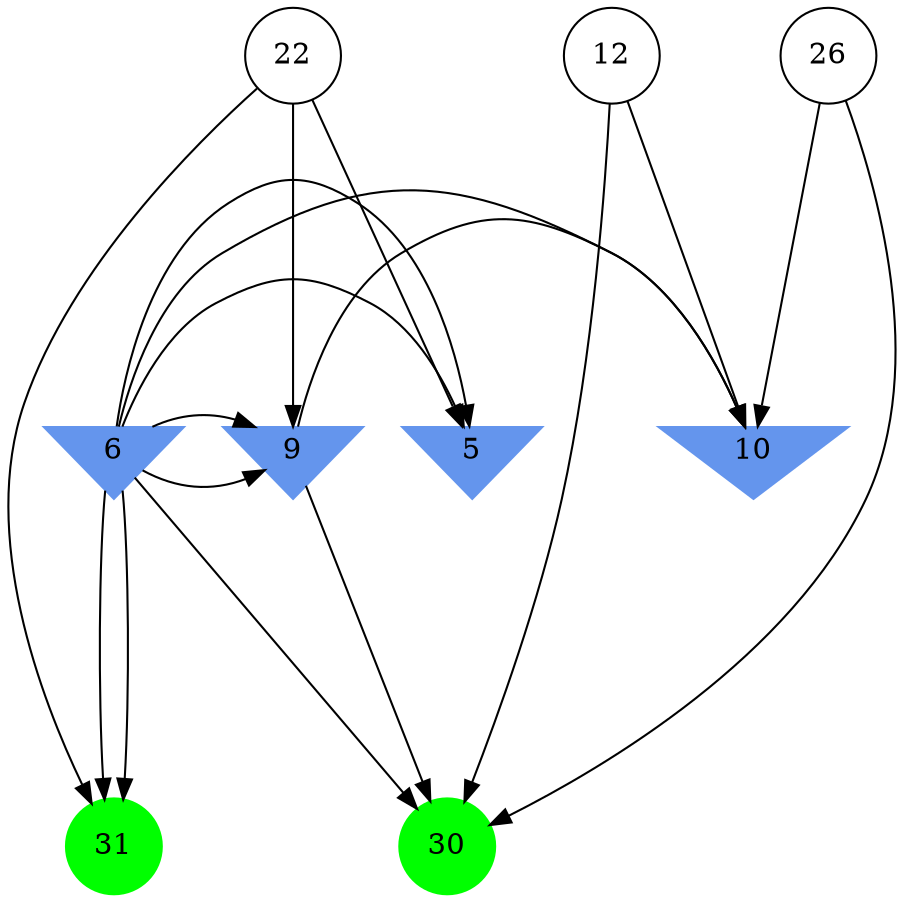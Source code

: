 digraph brain {
	ranksep=2.0;
	5 [shape=invtriangle,style=filled,color=cornflowerblue];
	6 [shape=invtriangle,style=filled,color=cornflowerblue];
	9 [shape=invtriangle,style=filled,color=cornflowerblue];
	10 [shape=invtriangle,style=filled,color=cornflowerblue];
	12 [shape=circle,color=black];
	22 [shape=circle,color=black];
	26 [shape=circle,color=black];
	30 [shape=circle,style=filled,color=green];
	31 [shape=circle,style=filled,color=green];
	26	->	10;
	26	->	30;
	12	->	10;
	12	->	30;
	9	->	10;
	9	->	30;
	6	->	10;
	6	->	30;
	22	->	5;
	22	->	9;
	22	->	31;
	6	->	5;
	6	->	9;
	6	->	31;
	6	->	5;
	6	->	9;
	6	->	31;
	{ rank=same; 5; 6; 9; 10; }
	{ rank=same; 12; 22; 26; }
	{ rank=same; 30; 31; }
}
